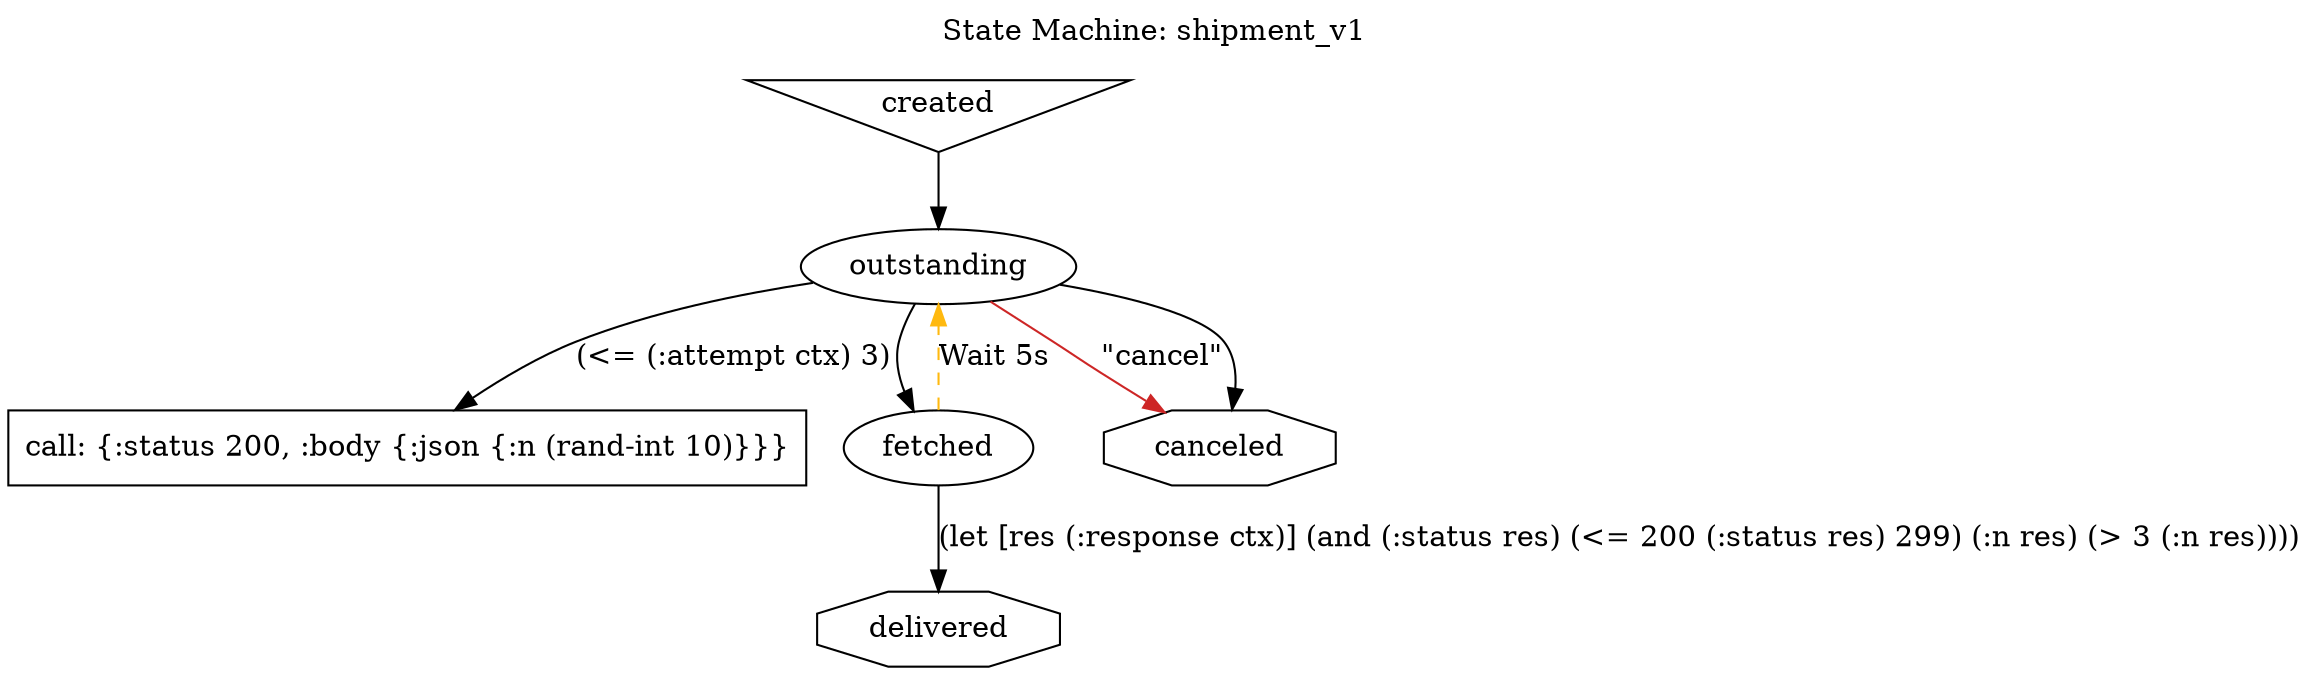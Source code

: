 digraph "shipment_v1"{
labelloc=t
label="State Machine: shipment_v1"

  edge [color=black]
  "created" -> "outstanding" [label=""]
  edge [color=black]
  "outstanding" -> "call: {:status 200, :body {:json {:n (rand-int 10)}}}" [label="(<= (:attempt ctx) 3)"]
  "call: {:status 200, :body {:json {:n (rand-int 10)}}}" [shape=box]
  "outstanding" -> "fetched"
  edge [color=firebrick3]
  "outstanding" -> "canceled" [label="\"cancel\""]
  edge [color=black]
  "outstanding" -> "canceled" [label=""]
  edge [color=black]
  "fetched" -> "delivered" [label="(let [res (:response ctx)] (and (:status res) (<= 200 (:status res) 299) (:n res) (> 3 (:n res))))"]
  edge [color=darkgoldenrod1]
  "fetched" -> "outstanding" [label="Wait 5s",style=dashed]
  "canceled" [shape=octagon];
  "delivered" [shape=octagon];  created [shape=invtriangle];

}